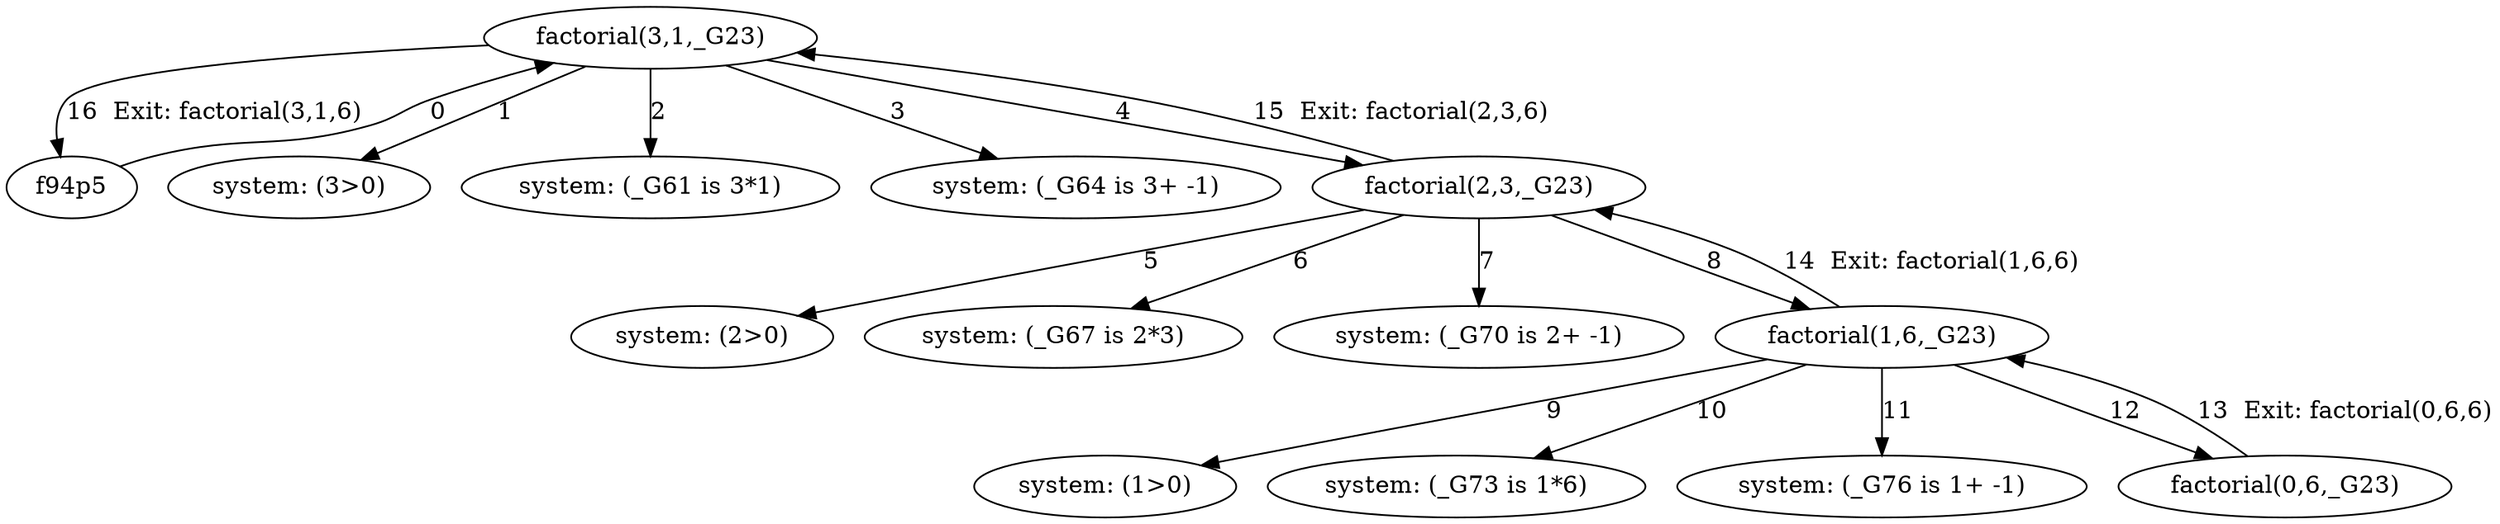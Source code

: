 digraph prologTrace {
    "f105p20" [label="factorial(3,1,_G23)"];
    "f94p5" -> "f105p20" [label="0"];
    "f126p6" [label="system: (3>0)"];
    "f105p20" -> "f126p6" [label="1"];
    "f126p17" [label="system: (_G61 is 3*1)"];
    "f105p20" -> "f126p17" [label="2"];
    "f126p21" [label="system: (_G64 is 3+ -1)"];
    "f105p20" -> "f126p21" [label="3"];
    "f126p28" [label="factorial(2,3,_G23)"];
    "f105p20" -> "f126p28" [label="4"];
    "f147p6" [label="system: (2>0)"];
    "f126p28" -> "f147p6" [label="5"];
    "f147p17" [label="system: (_G67 is 2*3)"];
    "f126p28" -> "f147p17" [label="6"];
    "f147p21" [label="system: (_G70 is 2+ -1)"];
    "f126p28" -> "f147p21" [label="7"];
    "f147p28" [label="factorial(1,6,_G23)"];
    "f126p28" -> "f147p28" [label="8"];
    "f168p6" [label="system: (1>0)"];
    "f147p28" -> "f168p6" [label="9"];
    "f168p17" [label="system: (_G73 is 1*6)"];
    "f147p28" -> "f168p17" [label="10"];
    "f168p21" [label="system: (_G76 is 1+ -1)"];
    "f147p28" -> "f168p21" [label="11"];
    "f168p28" [label="factorial(0,6,_G23)"];
    "f147p28" -> "f168p28" [label="12"];
    "f168p28" -> "f147p28" [label="13  Exit: factorial(0,6,6)"];
    "f147p28" -> "f126p28" [label="14  Exit: factorial(1,6,6)"];
    "f126p28" -> "f105p20" [label="15  Exit: factorial(2,3,6)"];
    "f105p20" -> "f94p5" [label="16  Exit: factorial(3,1,6)"];
}
